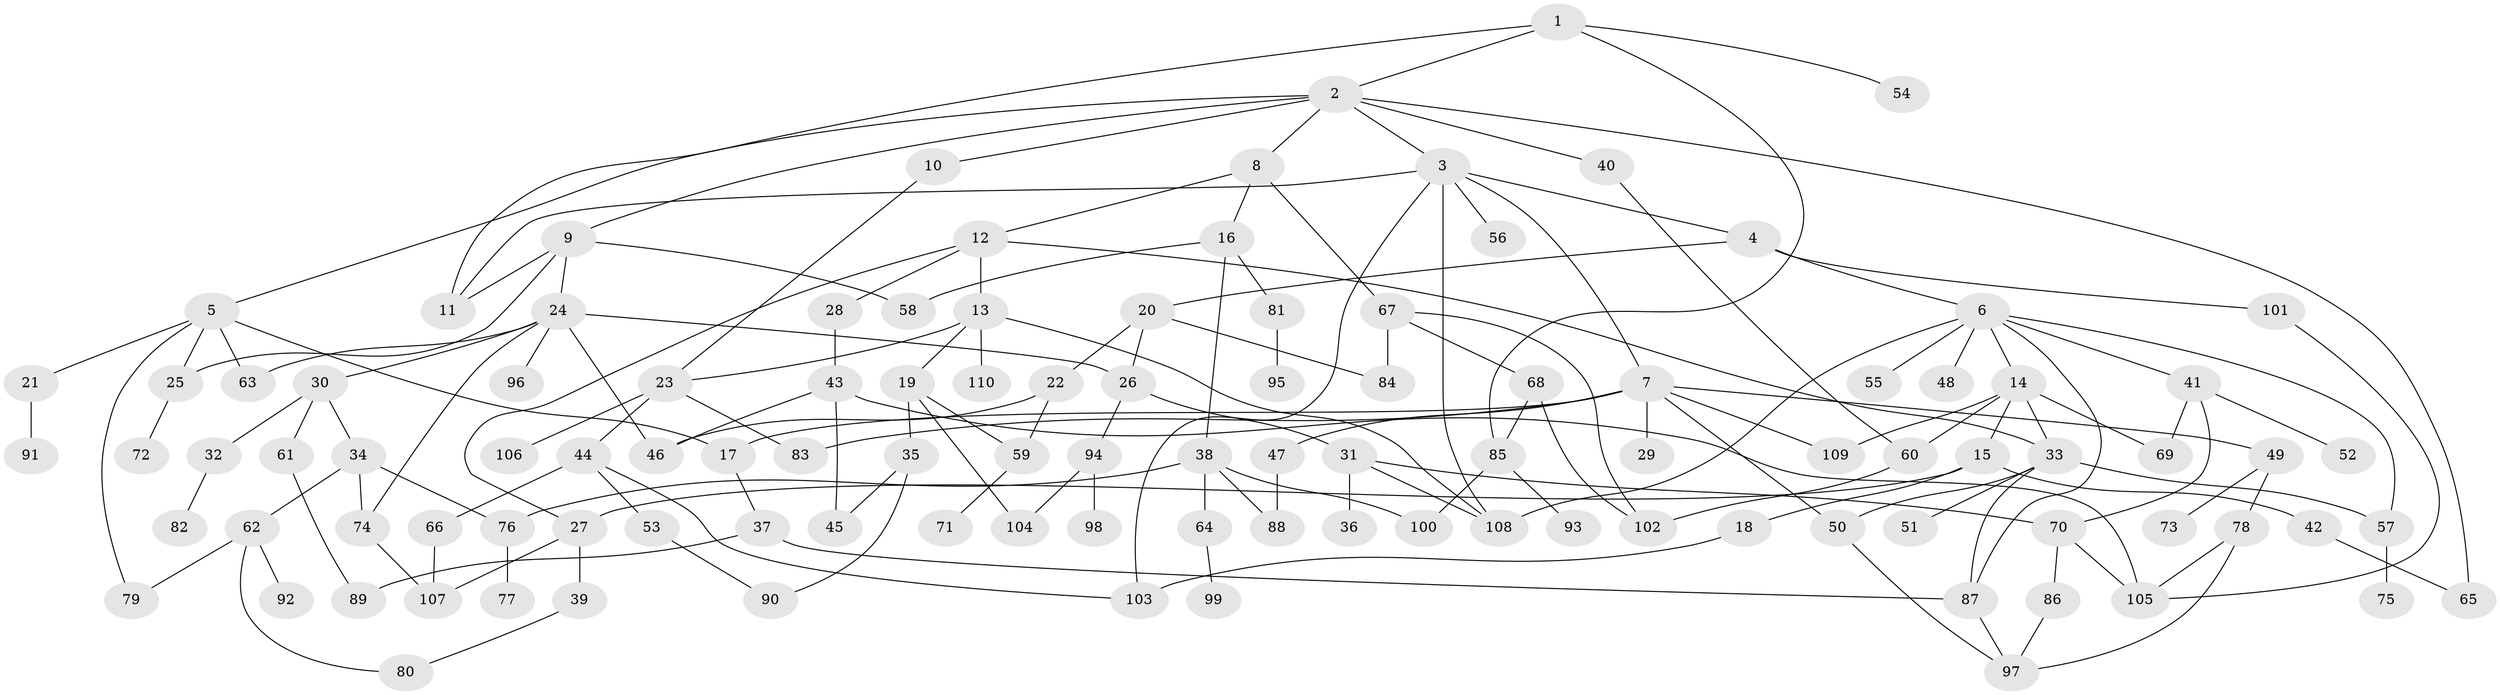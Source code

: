 // coarse degree distribution, {3: 0.19117647058823528, 8: 0.029411764705882353, 6: 0.11764705882352941, 7: 0.029411764705882353, 4: 0.16176470588235295, 5: 0.07352941176470588, 2: 0.25, 1: 0.14705882352941177}
// Generated by graph-tools (version 1.1) at 2025/49/03/04/25 22:49:05]
// undirected, 110 vertices, 159 edges
graph export_dot {
  node [color=gray90,style=filled];
  1;
  2;
  3;
  4;
  5;
  6;
  7;
  8;
  9;
  10;
  11;
  12;
  13;
  14;
  15;
  16;
  17;
  18;
  19;
  20;
  21;
  22;
  23;
  24;
  25;
  26;
  27;
  28;
  29;
  30;
  31;
  32;
  33;
  34;
  35;
  36;
  37;
  38;
  39;
  40;
  41;
  42;
  43;
  44;
  45;
  46;
  47;
  48;
  49;
  50;
  51;
  52;
  53;
  54;
  55;
  56;
  57;
  58;
  59;
  60;
  61;
  62;
  63;
  64;
  65;
  66;
  67;
  68;
  69;
  70;
  71;
  72;
  73;
  74;
  75;
  76;
  77;
  78;
  79;
  80;
  81;
  82;
  83;
  84;
  85;
  86;
  87;
  88;
  89;
  90;
  91;
  92;
  93;
  94;
  95;
  96;
  97;
  98;
  99;
  100;
  101;
  102;
  103;
  104;
  105;
  106;
  107;
  108;
  109;
  110;
  1 -- 2;
  1 -- 54;
  1 -- 85;
  1 -- 11;
  2 -- 3;
  2 -- 5;
  2 -- 8;
  2 -- 9;
  2 -- 10;
  2 -- 40;
  2 -- 65;
  3 -- 4;
  3 -- 7;
  3 -- 56;
  3 -- 11;
  3 -- 108;
  3 -- 103;
  4 -- 6;
  4 -- 20;
  4 -- 101;
  5 -- 21;
  5 -- 63;
  5 -- 79;
  5 -- 25;
  5 -- 17;
  6 -- 14;
  6 -- 41;
  6 -- 48;
  6 -- 55;
  6 -- 57;
  6 -- 87;
  6 -- 108;
  7 -- 17;
  7 -- 29;
  7 -- 47;
  7 -- 49;
  7 -- 83;
  7 -- 109;
  7 -- 50;
  8 -- 12;
  8 -- 16;
  8 -- 67;
  9 -- 11;
  9 -- 24;
  9 -- 25;
  9 -- 58;
  10 -- 23;
  12 -- 13;
  12 -- 27;
  12 -- 28;
  12 -- 33;
  13 -- 19;
  13 -- 23;
  13 -- 110;
  13 -- 108;
  14 -- 15;
  14 -- 69;
  14 -- 109;
  14 -- 33;
  14 -- 60;
  15 -- 18;
  15 -- 42;
  15 -- 27;
  16 -- 38;
  16 -- 58;
  16 -- 81;
  17 -- 37;
  18 -- 103;
  19 -- 35;
  19 -- 59;
  19 -- 104;
  20 -- 22;
  20 -- 26;
  20 -- 84;
  21 -- 91;
  22 -- 46;
  22 -- 59;
  23 -- 44;
  23 -- 106;
  23 -- 83;
  24 -- 30;
  24 -- 96;
  24 -- 74;
  24 -- 63;
  24 -- 46;
  24 -- 26;
  25 -- 72;
  26 -- 31;
  26 -- 94;
  27 -- 39;
  27 -- 107;
  28 -- 43;
  30 -- 32;
  30 -- 34;
  30 -- 61;
  31 -- 36;
  31 -- 108;
  31 -- 70;
  32 -- 82;
  33 -- 50;
  33 -- 51;
  33 -- 57;
  33 -- 87;
  34 -- 62;
  34 -- 74;
  34 -- 76;
  35 -- 45;
  35 -- 90;
  37 -- 89;
  37 -- 87;
  38 -- 64;
  38 -- 88;
  38 -- 100;
  38 -- 76;
  39 -- 80;
  40 -- 60;
  41 -- 52;
  41 -- 70;
  41 -- 69;
  42 -- 65;
  43 -- 45;
  43 -- 105;
  43 -- 46;
  44 -- 53;
  44 -- 66;
  44 -- 103;
  47 -- 88;
  49 -- 73;
  49 -- 78;
  50 -- 97;
  53 -- 90;
  57 -- 75;
  59 -- 71;
  60 -- 102;
  61 -- 89;
  62 -- 79;
  62 -- 92;
  62 -- 80;
  64 -- 99;
  66 -- 107;
  67 -- 68;
  67 -- 84;
  67 -- 102;
  68 -- 102;
  68 -- 85;
  70 -- 86;
  70 -- 105;
  74 -- 107;
  76 -- 77;
  78 -- 97;
  78 -- 105;
  81 -- 95;
  85 -- 93;
  85 -- 100;
  86 -- 97;
  87 -- 97;
  94 -- 98;
  94 -- 104;
  101 -- 105;
}
